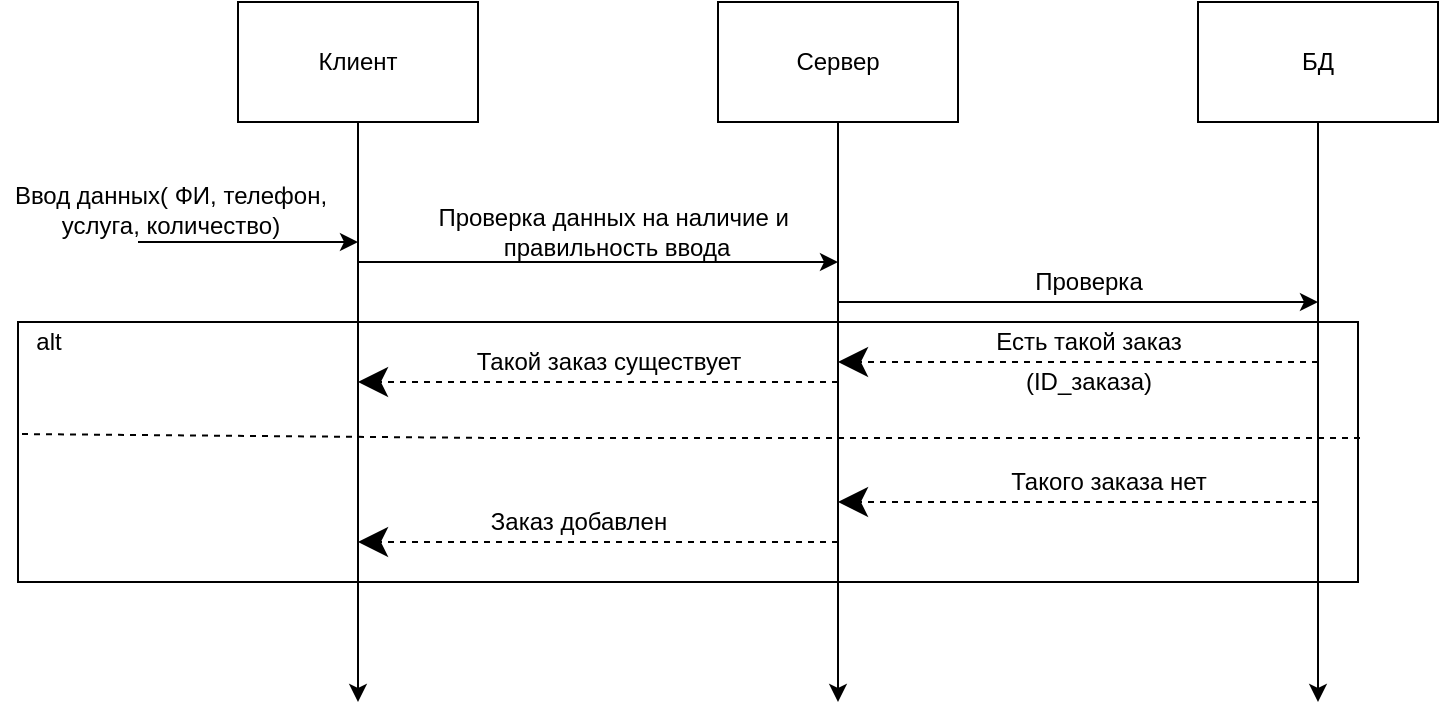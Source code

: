 <mxfile version="13.2.6" type="github"><diagram id="aWp9p0QKdfpLou-LayyQ" name="Page-1"><mxGraphModel dx="880" dy="450" grid="1" gridSize="10" guides="1" tooltips="1" connect="1" arrows="1" fold="1" page="1" pageScale="1" pageWidth="827" pageHeight="1169" math="0" shadow="0"><root><mxCell id="0"/><mxCell id="1" parent="0"/><mxCell id="2nzYu-Th28KXxKOlMV2z-15" value="" style="rounded=0;whiteSpace=wrap;html=1;fillColor=none;strokeColor=#000000;" vertex="1" parent="1"><mxGeometry x="20" y="210" width="670" height="130" as="geometry"/></mxCell><mxCell id="S8PuSPSBRWtJsEwqsa24-10" value="Клиент" style="rounded=0;whiteSpace=wrap;html=1;" parent="1" vertex="1"><mxGeometry x="130" y="50" width="120" height="60" as="geometry"/></mxCell><mxCell id="S8PuSPSBRWtJsEwqsa24-11" value="Сервер" style="rounded=0;whiteSpace=wrap;html=1;" parent="1" vertex="1"><mxGeometry x="370" y="50" width="120" height="60" as="geometry"/></mxCell><mxCell id="S8PuSPSBRWtJsEwqsa24-12" value="БД" style="rounded=0;whiteSpace=wrap;html=1;" parent="1" vertex="1"><mxGeometry x="610" y="50" width="120" height="60" as="geometry"/></mxCell><mxCell id="S8PuSPSBRWtJsEwqsa24-13" value="" style="endArrow=classic;html=1;exitX=0.5;exitY=1;exitDx=0;exitDy=0;" parent="1" source="S8PuSPSBRWtJsEwqsa24-10" edge="1"><mxGeometry width="50" height="50" relative="1" as="geometry"><mxPoint x="390" y="260" as="sourcePoint"/><mxPoint x="190" y="400" as="targetPoint"/></mxGeometry></mxCell><mxCell id="S8PuSPSBRWtJsEwqsa24-14" value="" style="endArrow=classic;html=1;exitX=0.5;exitY=1;exitDx=0;exitDy=0;" parent="1" source="S8PuSPSBRWtJsEwqsa24-11" edge="1"><mxGeometry width="50" height="50" relative="1" as="geometry"><mxPoint x="440" y="120" as="sourcePoint"/><mxPoint x="430" y="400" as="targetPoint"/></mxGeometry></mxCell><mxCell id="S8PuSPSBRWtJsEwqsa24-15" value="" style="endArrow=classic;html=1;exitX=0.5;exitY=1;exitDx=0;exitDy=0;" parent="1" source="S8PuSPSBRWtJsEwqsa24-12" edge="1"><mxGeometry width="50" height="50" relative="1" as="geometry"><mxPoint x="390" y="260" as="sourcePoint"/><mxPoint x="670" y="400" as="targetPoint"/></mxGeometry></mxCell><mxCell id="S8PuSPSBRWtJsEwqsa24-16" value="" style="endArrow=classic;html=1;" parent="1" edge="1"><mxGeometry width="50" height="50" relative="1" as="geometry"><mxPoint x="80" y="170" as="sourcePoint"/><mxPoint x="190" y="170" as="targetPoint"/></mxGeometry></mxCell><mxCell id="S8PuSPSBRWtJsEwqsa24-17" value="" style="endArrow=classic;html=1;" parent="1" edge="1"><mxGeometry width="50" height="50" relative="1" as="geometry"><mxPoint x="190" y="180" as="sourcePoint"/><mxPoint x="430" y="180" as="targetPoint"/></mxGeometry></mxCell><mxCell id="S8PuSPSBRWtJsEwqsa24-18" value="" style="endArrow=classic;html=1;" parent="1" edge="1"><mxGeometry width="50" height="50" relative="1" as="geometry"><mxPoint x="430" y="200" as="sourcePoint"/><mxPoint x="670" y="200" as="targetPoint"/></mxGeometry></mxCell><mxCell id="S8PuSPSBRWtJsEwqsa24-19" value="Ввод данных( ФИ, телефон,&lt;br&gt;услуга, количество)" style="text;html=1;align=center;verticalAlign=middle;resizable=0;points=[];autosize=1;" parent="1" vertex="1"><mxGeometry x="11" y="139" width="170" height="30" as="geometry"/></mxCell><mxCell id="S8PuSPSBRWtJsEwqsa24-20" value="Проверка данных на наличие и&amp;nbsp;&lt;br&gt;правильность ввода" style="text;html=1;align=center;verticalAlign=middle;resizable=0;points=[];autosize=1;" parent="1" vertex="1"><mxGeometry x="224" y="150" width="190" height="30" as="geometry"/></mxCell><mxCell id="2nzYu-Th28KXxKOlMV2z-1" value="Проверка" style="text;html=1;align=center;verticalAlign=middle;resizable=0;points=[];autosize=1;" vertex="1" parent="1"><mxGeometry x="520" y="180" width="70" height="20" as="geometry"/></mxCell><mxCell id="2nzYu-Th28KXxKOlMV2z-3" value="Есть такой заказ" style="text;html=1;align=center;verticalAlign=middle;resizable=0;points=[];autosize=1;" vertex="1" parent="1"><mxGeometry x="500" y="210" width="110" height="20" as="geometry"/></mxCell><mxCell id="2nzYu-Th28KXxKOlMV2z-10" value="" style="endArrow=classic;dashed=1;endFill=1;endSize=12;html=1;" edge="1" parent="1"><mxGeometry width="160" relative="1" as="geometry"><mxPoint x="670" y="230" as="sourcePoint"/><mxPoint x="430" y="230" as="targetPoint"/></mxGeometry></mxCell><mxCell id="2nzYu-Th28KXxKOlMV2z-11" value="" style="endArrow=classic;dashed=1;endFill=1;endSize=12;html=1;" edge="1" parent="1"><mxGeometry width="160" relative="1" as="geometry"><mxPoint x="430" y="240" as="sourcePoint"/><mxPoint x="190" y="240" as="targetPoint"/></mxGeometry></mxCell><mxCell id="2nzYu-Th28KXxKOlMV2z-12" value="Такой заказ существует&lt;br&gt;" style="text;html=1;align=center;verticalAlign=middle;resizable=0;points=[];autosize=1;" vertex="1" parent="1"><mxGeometry x="240" y="220" width="150" height="20" as="geometry"/></mxCell><mxCell id="2nzYu-Th28KXxKOlMV2z-13" value="(ID_заказа)&lt;br&gt;" style="text;html=1;align=center;verticalAlign=middle;resizable=0;points=[];autosize=1;" vertex="1" parent="1"><mxGeometry x="515" y="230" width="80" height="20" as="geometry"/></mxCell><mxCell id="2nzYu-Th28KXxKOlMV2z-16" value="alt" style="text;html=1;align=center;verticalAlign=middle;resizable=0;points=[];autosize=1;" vertex="1" parent="1"><mxGeometry x="20" y="210" width="30" height="20" as="geometry"/></mxCell><mxCell id="2nzYu-Th28KXxKOlMV2z-17" value="" style="endArrow=none;dashed=1;html=1;exitX=0.003;exitY=0.431;exitDx=0;exitDy=0;exitPerimeter=0;" edge="1" parent="1" source="2nzYu-Th28KXxKOlMV2z-15"><mxGeometry width="50" height="50" relative="1" as="geometry"><mxPoint x="290" y="300" as="sourcePoint"/><mxPoint x="692" y="268" as="targetPoint"/><Array as="points"><mxPoint x="260" y="268"/></Array></mxGeometry></mxCell><mxCell id="2nzYu-Th28KXxKOlMV2z-19" value="" style="endArrow=classic;dashed=1;endFill=1;endSize=12;html=1;" edge="1" parent="1"><mxGeometry width="160" relative="1" as="geometry"><mxPoint x="670" y="300" as="sourcePoint"/><mxPoint x="430" y="300" as="targetPoint"/></mxGeometry></mxCell><mxCell id="2nzYu-Th28KXxKOlMV2z-21" value="Такого заказа нет&lt;br&gt;" style="text;html=1;align=center;verticalAlign=middle;resizable=0;points=[];autosize=1;" vertex="1" parent="1"><mxGeometry x="510" y="280" width="110" height="20" as="geometry"/></mxCell><mxCell id="2nzYu-Th28KXxKOlMV2z-22" value="" style="endArrow=classic;dashed=1;endFill=1;endSize=12;html=1;" edge="1" parent="1"><mxGeometry width="160" relative="1" as="geometry"><mxPoint x="430" y="320" as="sourcePoint"/><mxPoint x="190" y="320" as="targetPoint"/></mxGeometry></mxCell><mxCell id="2nzYu-Th28KXxKOlMV2z-23" value="Заказ добавлен&lt;br&gt;" style="text;html=1;align=center;verticalAlign=middle;resizable=0;points=[];autosize=1;" vertex="1" parent="1"><mxGeometry x="250" y="300" width="100" height="20" as="geometry"/></mxCell></root></mxGraphModel></diagram></mxfile>